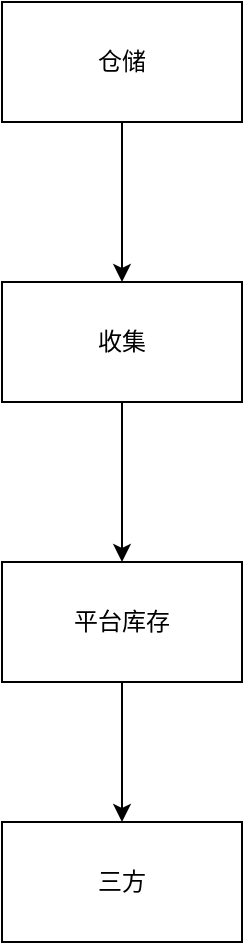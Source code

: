 <mxfile version="16.1.0" type="github">
  <diagram id="OSh5qK2o3tyb360fzo28" name="Page-1">
    <mxGraphModel dx="1422" dy="794" grid="1" gridSize="10" guides="1" tooltips="1" connect="1" arrows="1" fold="1" page="1" pageScale="1" pageWidth="827" pageHeight="1169" math="0" shadow="0">
      <root>
        <mxCell id="0" />
        <mxCell id="1" parent="0" />
        <mxCell id="e-Uhiv3KDGjlQ0A43Kpy-2" style="edgeStyle=orthogonalEdgeStyle;rounded=0;orthogonalLoop=1;jettySize=auto;html=1;exitX=0.5;exitY=1;exitDx=0;exitDy=0;" edge="1" parent="1" source="e-Uhiv3KDGjlQ0A43Kpy-1" target="e-Uhiv3KDGjlQ0A43Kpy-3">
          <mxGeometry relative="1" as="geometry">
            <mxPoint x="240" y="250" as="targetPoint" />
            <Array as="points">
              <mxPoint x="240" y="210" />
              <mxPoint x="240" y="210" />
            </Array>
          </mxGeometry>
        </mxCell>
        <mxCell id="e-Uhiv3KDGjlQ0A43Kpy-1" value="仓储" style="rounded=0;whiteSpace=wrap;html=1;" vertex="1" parent="1">
          <mxGeometry x="180" y="130" width="120" height="60" as="geometry" />
        </mxCell>
        <mxCell id="e-Uhiv3KDGjlQ0A43Kpy-4" style="edgeStyle=orthogonalEdgeStyle;rounded=0;orthogonalLoop=1;jettySize=auto;html=1;" edge="1" parent="1" source="e-Uhiv3KDGjlQ0A43Kpy-3" target="e-Uhiv3KDGjlQ0A43Kpy-5">
          <mxGeometry relative="1" as="geometry">
            <mxPoint x="240" y="410" as="targetPoint" />
          </mxGeometry>
        </mxCell>
        <mxCell id="e-Uhiv3KDGjlQ0A43Kpy-3" value="收集" style="rounded=0;whiteSpace=wrap;html=1;" vertex="1" parent="1">
          <mxGeometry x="180" y="270" width="120" height="60" as="geometry" />
        </mxCell>
        <mxCell id="e-Uhiv3KDGjlQ0A43Kpy-6" style="edgeStyle=orthogonalEdgeStyle;rounded=0;orthogonalLoop=1;jettySize=auto;html=1;" edge="1" parent="1" source="e-Uhiv3KDGjlQ0A43Kpy-5" target="e-Uhiv3KDGjlQ0A43Kpy-7">
          <mxGeometry relative="1" as="geometry">
            <mxPoint x="240" y="540" as="targetPoint" />
          </mxGeometry>
        </mxCell>
        <mxCell id="e-Uhiv3KDGjlQ0A43Kpy-5" value="平台库存" style="rounded=0;whiteSpace=wrap;html=1;" vertex="1" parent="1">
          <mxGeometry x="180" y="410" width="120" height="60" as="geometry" />
        </mxCell>
        <mxCell id="e-Uhiv3KDGjlQ0A43Kpy-7" value="三方" style="rounded=0;whiteSpace=wrap;html=1;" vertex="1" parent="1">
          <mxGeometry x="180" y="540" width="120" height="60" as="geometry" />
        </mxCell>
      </root>
    </mxGraphModel>
  </diagram>
</mxfile>
